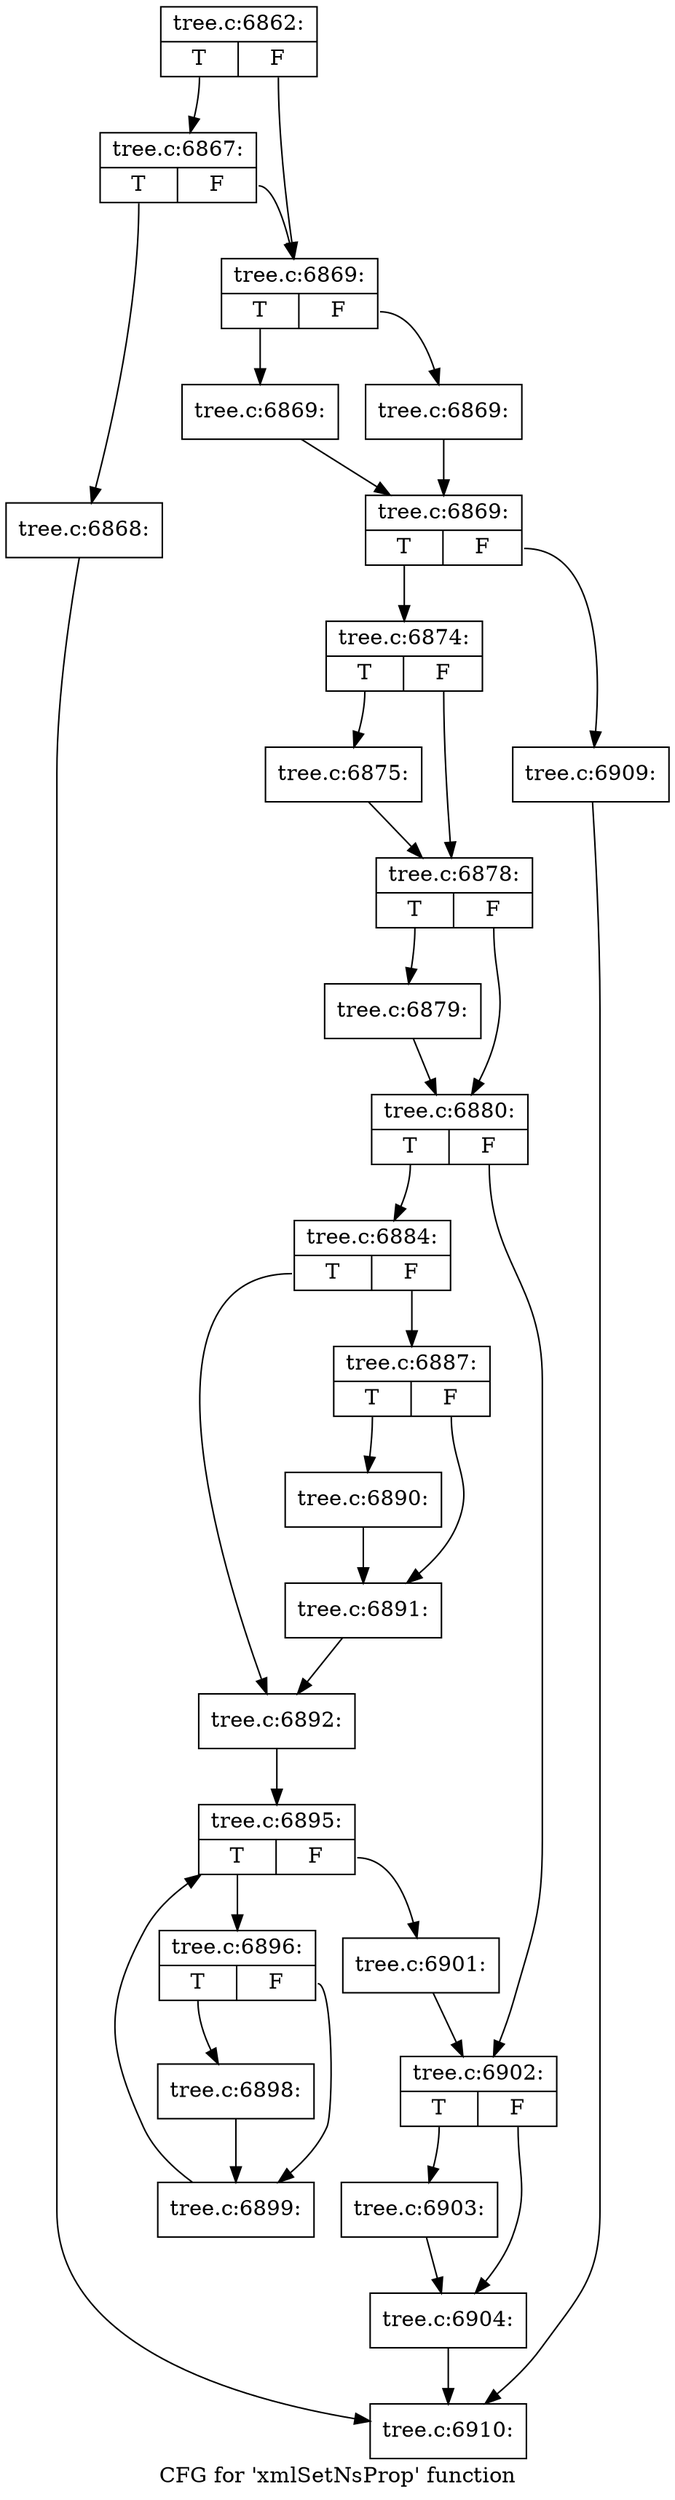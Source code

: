 digraph "CFG for 'xmlSetNsProp' function" {
	label="CFG for 'xmlSetNsProp' function";

	Node0x4641090 [shape=record,label="{tree.c:6862:|{<s0>T|<s1>F}}"];
	Node0x4641090:s0 -> Node0x464b250;
	Node0x4641090:s1 -> Node0x464b200;
	Node0x464b250 [shape=record,label="{tree.c:6867:|{<s0>T|<s1>F}}"];
	Node0x464b250:s0 -> Node0x464b1b0;
	Node0x464b250:s1 -> Node0x464b200;
	Node0x464b1b0 [shape=record,label="{tree.c:6868:}"];
	Node0x464b1b0 -> Node0x464a1d0;
	Node0x464b200 [shape=record,label="{tree.c:6869:|{<s0>T|<s1>F}}"];
	Node0x464b200:s0 -> Node0x464bb20;
	Node0x464b200:s1 -> Node0x464bb70;
	Node0x464bb20 [shape=record,label="{tree.c:6869:}"];
	Node0x464bb20 -> Node0x464bbc0;
	Node0x464bb70 [shape=record,label="{tree.c:6869:}"];
	Node0x464bb70 -> Node0x464bbc0;
	Node0x464bbc0 [shape=record,label="{tree.c:6869:|{<s0>T|<s1>F}}"];
	Node0x464bbc0:s0 -> Node0x464c390;
	Node0x464bbc0:s1 -> Node0x464c3e0;
	Node0x464c390 [shape=record,label="{tree.c:6874:|{<s0>T|<s1>F}}"];
	Node0x464c390:s0 -> Node0x464c7a0;
	Node0x464c390:s1 -> Node0x464c7f0;
	Node0x464c7a0 [shape=record,label="{tree.c:6875:}"];
	Node0x464c7a0 -> Node0x464c7f0;
	Node0x464c7f0 [shape=record,label="{tree.c:6878:|{<s0>T|<s1>F}}"];
	Node0x464c7f0:s0 -> Node0x464d270;
	Node0x464c7f0:s1 -> Node0x464d2c0;
	Node0x464d270 [shape=record,label="{tree.c:6879:}"];
	Node0x464d270 -> Node0x464d2c0;
	Node0x464d2c0 [shape=record,label="{tree.c:6880:|{<s0>T|<s1>F}}"];
	Node0x464d2c0:s0 -> Node0x464e110;
	Node0x464d2c0:s1 -> Node0x464e160;
	Node0x464e110 [shape=record,label="{tree.c:6884:|{<s0>T|<s1>F}}"];
	Node0x464e110:s0 -> Node0x464e840;
	Node0x464e110:s1 -> Node0x464e7f0;
	Node0x464e7f0 [shape=record,label="{tree.c:6887:|{<s0>T|<s1>F}}"];
	Node0x464e7f0:s0 -> Node0x464f0d0;
	Node0x464e7f0:s1 -> Node0x464f790;
	Node0x464f0d0 [shape=record,label="{tree.c:6890:}"];
	Node0x464f0d0 -> Node0x464f790;
	Node0x464f790 [shape=record,label="{tree.c:6891:}"];
	Node0x464f790 -> Node0x464e840;
	Node0x464e840 [shape=record,label="{tree.c:6892:}"];
	Node0x464e840 -> Node0x4650890;
	Node0x4650890 [shape=record,label="{tree.c:6895:|{<s0>T|<s1>F}}"];
	Node0x4650890:s0 -> Node0x4617610;
	Node0x4650890:s1 -> Node0x4617440;
	Node0x4617610 [shape=record,label="{tree.c:6896:|{<s0>T|<s1>F}}"];
	Node0x4617610:s0 -> Node0x46514a0;
	Node0x4617610:s1 -> Node0x46514f0;
	Node0x46514a0 [shape=record,label="{tree.c:6898:}"];
	Node0x46514a0 -> Node0x46514f0;
	Node0x46514f0 [shape=record,label="{tree.c:6899:}"];
	Node0x46514f0 -> Node0x4650890;
	Node0x4617440 [shape=record,label="{tree.c:6901:}"];
	Node0x4617440 -> Node0x464e160;
	Node0x464e160 [shape=record,label="{tree.c:6902:|{<s0>T|<s1>F}}"];
	Node0x464e160:s0 -> Node0x4652060;
	Node0x464e160:s1 -> Node0x46520b0;
	Node0x4652060 [shape=record,label="{tree.c:6903:}"];
	Node0x4652060 -> Node0x46520b0;
	Node0x46520b0 [shape=record,label="{tree.c:6904:}"];
	Node0x46520b0 -> Node0x464a1d0;
	Node0x464c3e0 [shape=record,label="{tree.c:6909:}"];
	Node0x464c3e0 -> Node0x464a1d0;
	Node0x464a1d0 [shape=record,label="{tree.c:6910:}"];
}
